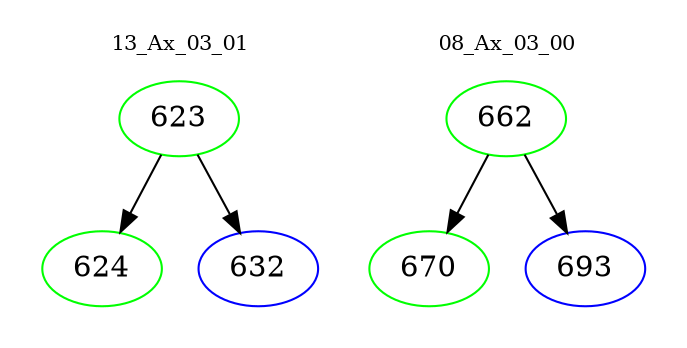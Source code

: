 digraph{
subgraph cluster_0 {
color = white
label = "13_Ax_03_01";
fontsize=10;
T0_623 [label="623", color="green"]
T0_623 -> T0_624 [color="black"]
T0_624 [label="624", color="green"]
T0_623 -> T0_632 [color="black"]
T0_632 [label="632", color="blue"]
}
subgraph cluster_1 {
color = white
label = "08_Ax_03_00";
fontsize=10;
T1_662 [label="662", color="green"]
T1_662 -> T1_670 [color="black"]
T1_670 [label="670", color="green"]
T1_662 -> T1_693 [color="black"]
T1_693 [label="693", color="blue"]
}
}
